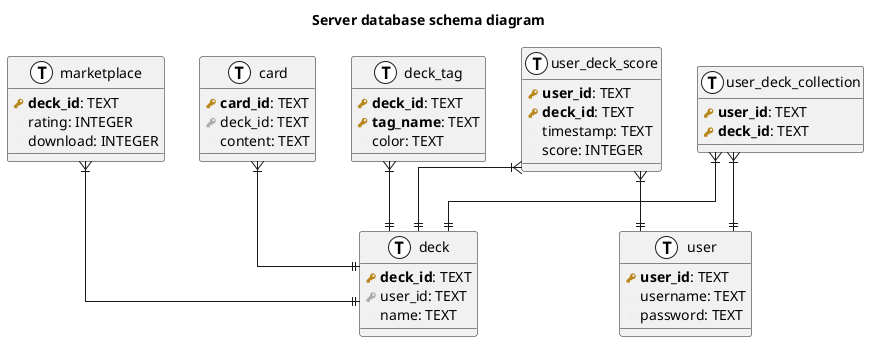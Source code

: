 @startuml

title "Server database schema diagram"
/'
left to right direction
'/
skinparam roundcorner 5
skinparam linetype ortho
skinparam shadowing false
skinparam handwritten false

!define primary_key(x) <b><color:#b8861b><&key></color> x</b>
!define foreign_key(x) <color:#aaaaaa><&key></color> x
!define column(x) <color:#efefef><&media-record></color> x
!define table(x) entity x << (T, white) >>

table( deck ) {
  primary_key( deck_id ): TEXT
  foreign_key( user_id ): TEXT
  column( name ): TEXT
}

table( user_deck_collection ) {
  primary_key( user_id ): TEXT
  primary_key( deck_id ): TEXT
}

table( marketplace ) {
  primary_key( deck_id ): TEXT
  column( rating ): INTEGER
  column( download ): INTEGER
}

table( card ) {
  primary_key( card_id ): TEXT
  foreign_key( deck_id ): TEXT
  column( content ): TEXT
}

/'
table( qcm_card ) {
  primary_key( card_id ): TEXT
  column( answer ): TEXT
}

table( qcmchoices ) {
  primary_key(card_id ): TEXT
  column( wrong_answer ): TEXT
}
'/

table( deck_tag ) {
  primary_key( deck_id ): TEXT
  primary_key( tag_name ): TEXT
  column( color ): TEXT
}

table( user ) {
  primary_key( user_id ): TEXT
  column( username ): TEXT
  column( password ): TEXT
}

table( user_deck_score ) {
  primary_key( user_id ): TEXT
  primary_key( deck_id ): TEXT
  column( timestamp ): TEXT
  column( score ): INTEGER
}
user_deck_score }|--|| user
user_deck_score }|--|| deck

user_deck_collection }|--|| user
user_deck_collection }|--|| deck

marketplace }|--|| deck

card }|--|| deck

deck_tag }|--|| deck

/'
table( card_knowledge ) {
  primary_key( user_id ): TEXT
  primary_key( card_id ): TEXT
  column( knowledge ): INTEGER
}
card_knowledge }|--|| user
card_knowledge }|--|| card
'/
@enduml